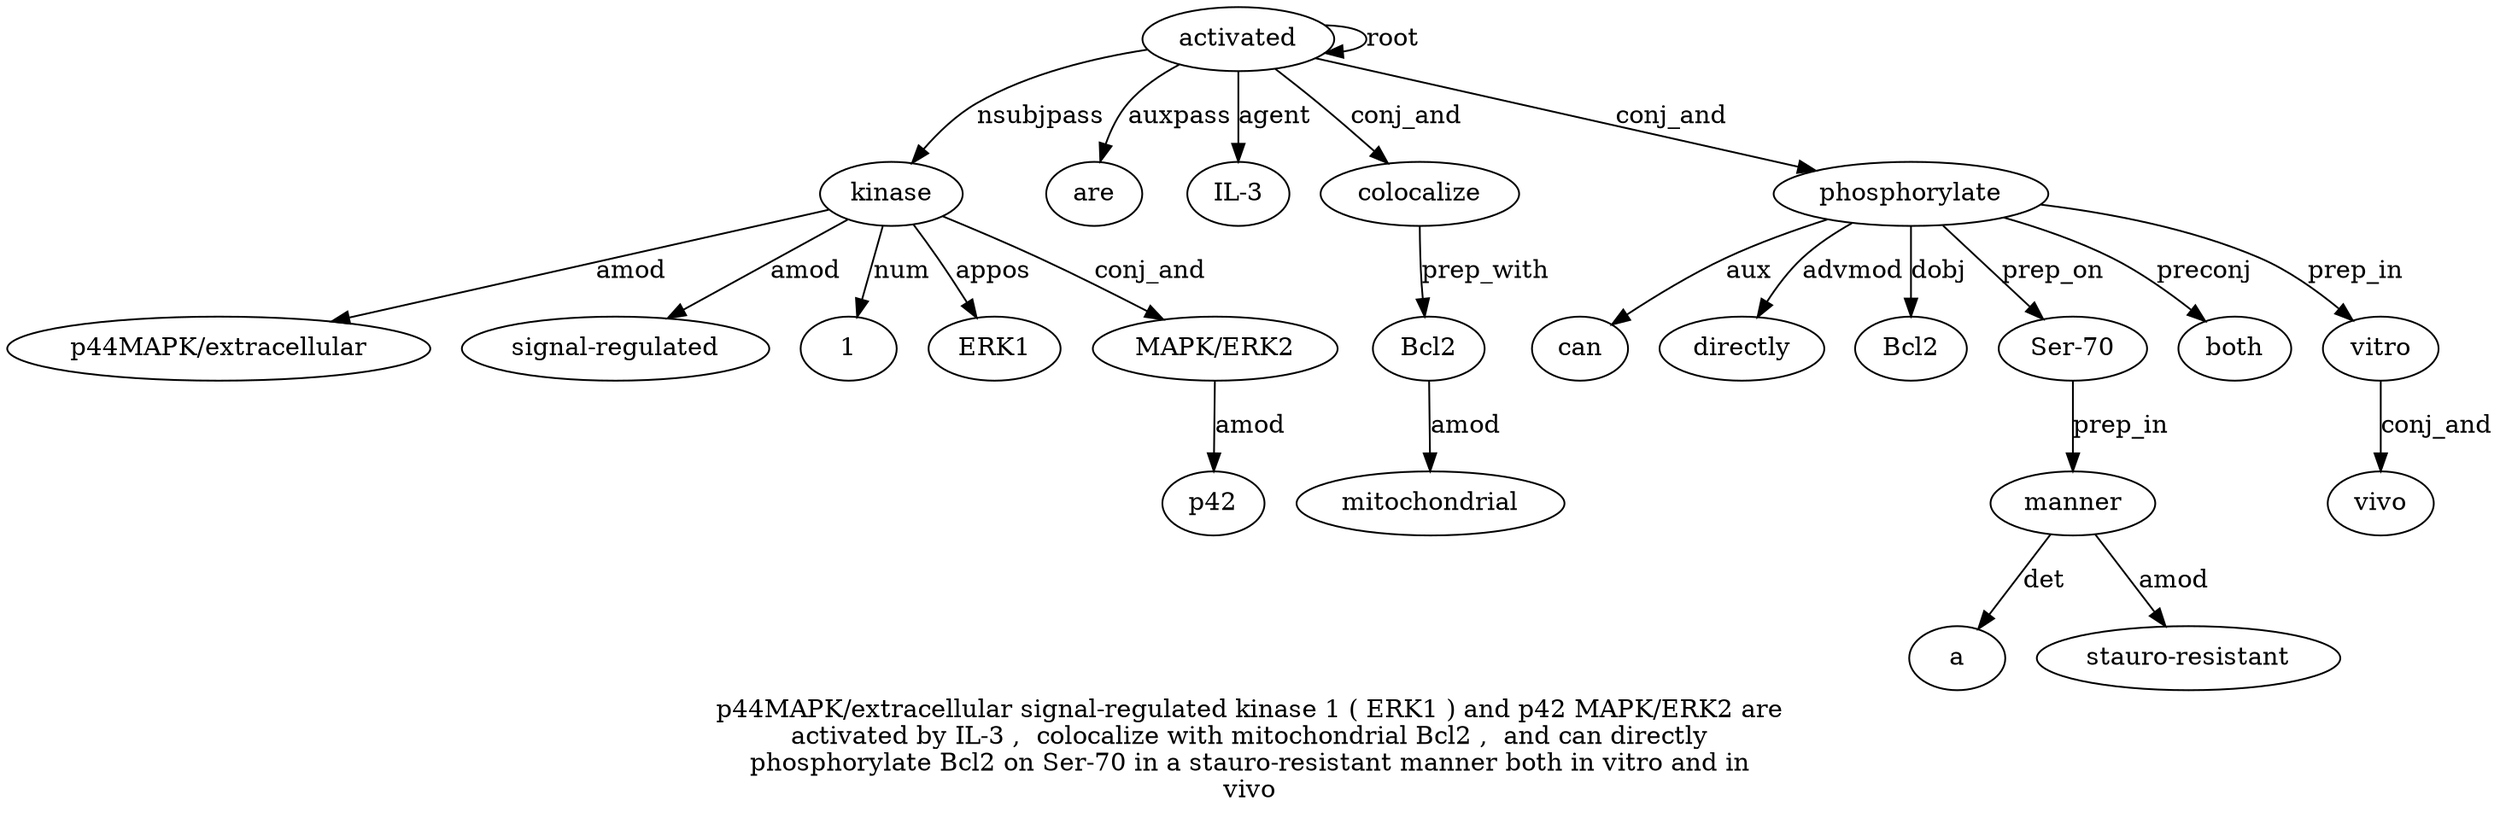digraph "p44MAPK/extracellular signal-regulated kinase 1 ( ERK1 ) and p42 MAPK/ERK2 are activated by IL-3 ,  colocalize with mitochondrial Bcl2 ,  and can directly phosphorylate Bcl2 on Ser-70 in a stauro-resistant manner both in vitro and in vivo" {
label="p44MAPK/extracellular signal-regulated kinase 1 ( ERK1 ) and p42 MAPK/ERK2 are
activated by IL-3 ,  colocalize with mitochondrial Bcl2 ,  and can directly
phosphorylate Bcl2 on Ser-70 in a stauro-resistant manner both in vitro and in
vivo";
kinase3 [style=filled, fillcolor=white, label=kinase];
"p44MAPK/extracellular1" [style=filled, fillcolor=white, label="p44MAPK/extracellular"];
kinase3 -> "p44MAPK/extracellular1"  [label=amod];
"signal-regulated2" [style=filled, fillcolor=white, label="signal-regulated"];
kinase3 -> "signal-regulated2"  [label=amod];
activated12 [style=filled, fillcolor=white, label=activated];
activated12 -> kinase3  [label=nsubjpass];
14 [style=filled, fillcolor=white, label=1];
kinase3 -> 14  [label=num];
ERK16 [style=filled, fillcolor=white, label=ERK1];
kinase3 -> ERK16  [label=appos];
"MAPK/ERK210" [style=filled, fillcolor=white, label="MAPK/ERK2"];
p429 [style=filled, fillcolor=white, label=p42];
"MAPK/ERK210" -> p429  [label=amod];
kinase3 -> "MAPK/ERK210"  [label=conj_and];
are11 [style=filled, fillcolor=white, label=are];
activated12 -> are11  [label=auxpass];
activated12 -> activated12  [label=root];
"IL-314" [style=filled, fillcolor=white, label="IL-3"];
activated12 -> "IL-314"  [label=agent];
colocalize16 [style=filled, fillcolor=white, label=colocalize];
activated12 -> colocalize16  [label=conj_and];
Bcl219 [style=filled, fillcolor=white, label=Bcl2];
mitochondrial18 [style=filled, fillcolor=white, label=mitochondrial];
Bcl219 -> mitochondrial18  [label=amod];
colocalize16 -> Bcl219  [label=prep_with];
phosphorylate24 [style=filled, fillcolor=white, label=phosphorylate];
can22 [style=filled, fillcolor=white, label=can];
phosphorylate24 -> can22  [label=aux];
directly23 [style=filled, fillcolor=white, label=directly];
phosphorylate24 -> directly23  [label=advmod];
activated12 -> phosphorylate24  [label=conj_and];
Bcl225 [style=filled, fillcolor=white, label=Bcl2];
phosphorylate24 -> Bcl225  [label=dobj];
"Ser-702" [style=filled, fillcolor=white, label="Ser-70"];
phosphorylate24 -> "Ser-702"  [label=prep_on];
manner31 [style=filled, fillcolor=white, label=manner];
a29 [style=filled, fillcolor=white, label=a];
manner31 -> a29  [label=det];
"stauro-resistant30" [style=filled, fillcolor=white, label="stauro-resistant"];
manner31 -> "stauro-resistant30"  [label=amod];
"Ser-702" -> manner31  [label=prep_in];
both32 [style=filled, fillcolor=white, label=both];
phosphorylate24 -> both32  [label=preconj];
vitro34 [style=filled, fillcolor=white, label=vitro];
phosphorylate24 -> vitro34  [label=prep_in];
vivo37 [style=filled, fillcolor=white, label=vivo];
vitro34 -> vivo37  [label=conj_and];
}
